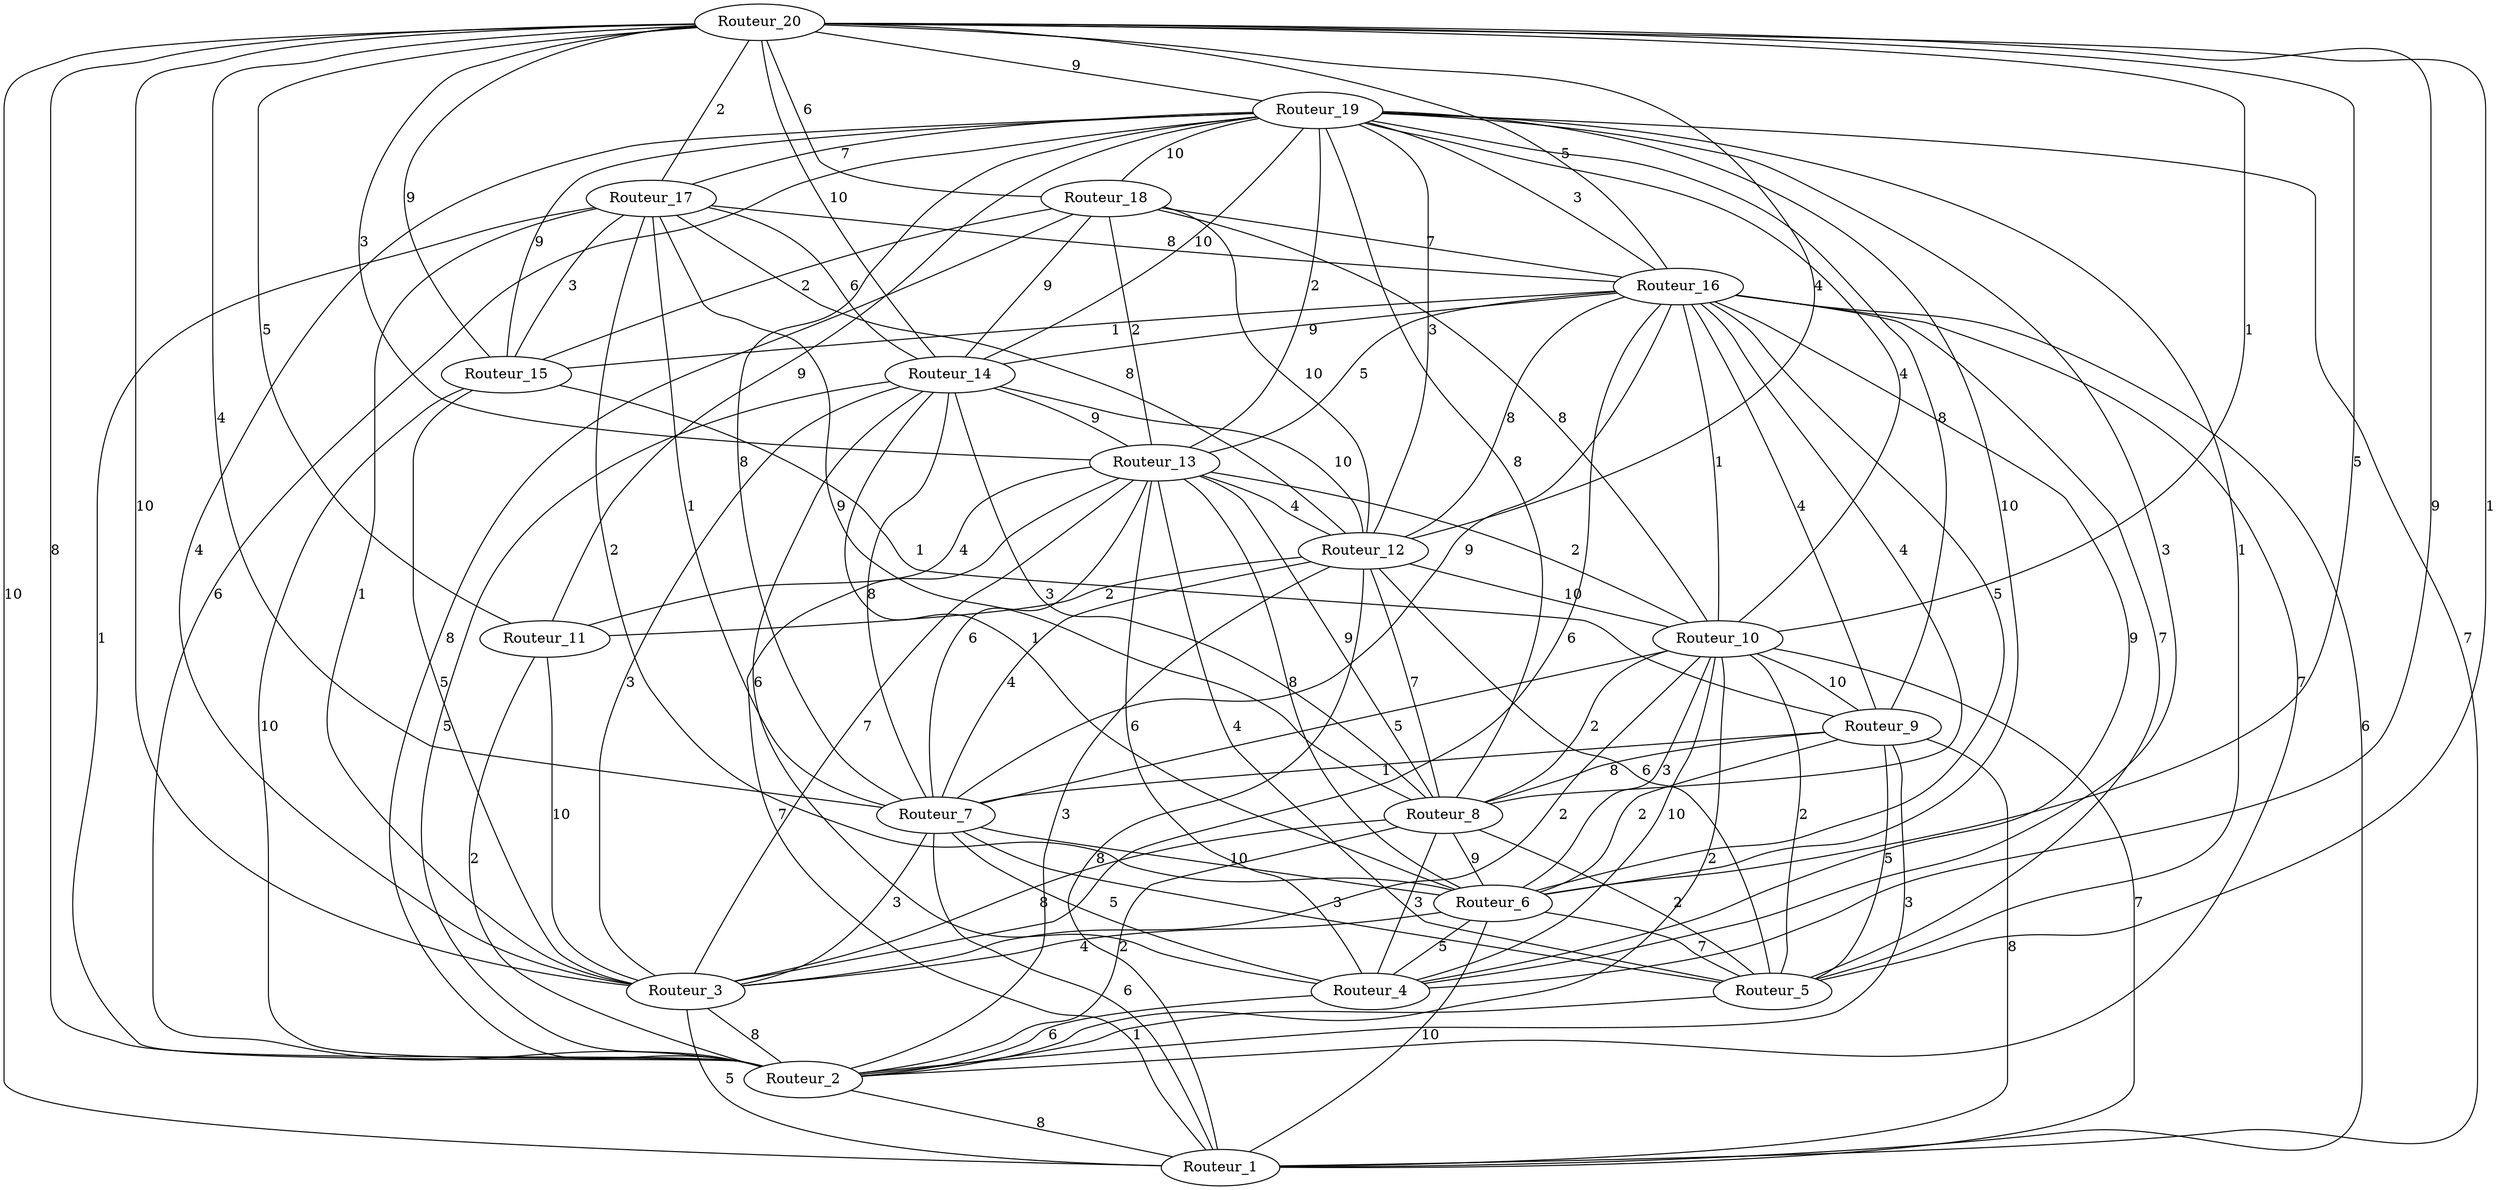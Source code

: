 // RIP - OSPF
graph {
	Routeur_2 -- Routeur_1 [label=8]
	Routeur_3 -- Routeur_1 [label=5]
	Routeur_3 -- Routeur_2 [label=8]
	Routeur_4 -- Routeur_2 [label=6]
	Routeur_5 -- Routeur_2 [label=1]
	Routeur_6 -- Routeur_1 [label=10]
	Routeur_6 -- Routeur_3 [label=4]
	Routeur_6 -- Routeur_4 [label=5]
	Routeur_6 -- Routeur_5 [label=7]
	Routeur_7 -- Routeur_1 [label=6]
	Routeur_7 -- Routeur_3 [label=3]
	Routeur_7 -- Routeur_4 [label=5]
	Routeur_7 -- Routeur_5 [label=3]
	Routeur_7 -- Routeur_6 [label=10]
	Routeur_8 -- Routeur_2 [label=2]
	Routeur_8 -- Routeur_3 [label=8]
	Routeur_8 -- Routeur_4 [label=3]
	Routeur_8 -- Routeur_5 [label=2]
	Routeur_8 -- Routeur_6 [label=9]
	Routeur_9 -- Routeur_1 [label=8]
	Routeur_9 -- Routeur_2 [label=3]
	Routeur_9 -- Routeur_5 [label=5]
	Routeur_9 -- Routeur_6 [label=2]
	Routeur_9 -- Routeur_7 [label=1]
	Routeur_9 -- Routeur_8 [label=8]
	Routeur_10 -- Routeur_1 [label=7]
	Routeur_10 -- Routeur_2 [label=2]
	Routeur_10 -- Routeur_3 [label=2]
	Routeur_10 -- Routeur_4 [label=10]
	Routeur_10 -- Routeur_5 [label=2]
	Routeur_10 -- Routeur_6 [label=3]
	Routeur_10 -- Routeur_7 [label=5]
	Routeur_10 -- Routeur_8 [label=2]
	Routeur_10 -- Routeur_9 [label=10]
	Routeur_11 -- Routeur_2 [label=2]
	Routeur_11 -- Routeur_3 [label=10]
	Routeur_12 -- Routeur_1 [label=8]
	Routeur_12 -- Routeur_2 [label=3]
	Routeur_12 -- Routeur_5 [label=6]
	Routeur_12 -- Routeur_7 [label=4]
	Routeur_12 -- Routeur_8 [label=7]
	Routeur_12 -- Routeur_10 [label=10]
	Routeur_12 -- Routeur_11 [label=2]
	Routeur_13 -- Routeur_1 [label=7]
	Routeur_13 -- Routeur_3 [label=7]
	Routeur_13 -- Routeur_4 [label=6]
	Routeur_13 -- Routeur_5 [label=4]
	Routeur_13 -- Routeur_6 [label=8]
	Routeur_13 -- Routeur_7 [label=6]
	Routeur_13 -- Routeur_8 [label=9]
	Routeur_13 -- Routeur_10 [label=2]
	Routeur_13 -- Routeur_11 [label=4]
	Routeur_13 -- Routeur_12 [label=4]
	Routeur_14 -- Routeur_2 [label=5]
	Routeur_14 -- Routeur_3 [label=3]
	Routeur_14 -- Routeur_4 [label=6]
	Routeur_14 -- Routeur_6 [label=1]
	Routeur_14 -- Routeur_7 [label=8]
	Routeur_14 -- Routeur_8 [label=3]
	Routeur_14 -- Routeur_12 [label=10]
	Routeur_14 -- Routeur_13 [label=9]
	Routeur_15 -- Routeur_2 [label=10]
	Routeur_15 -- Routeur_3 [label=5]
	Routeur_15 -- Routeur_9 [label=1]
	Routeur_16 -- Routeur_1 [label=6]
	Routeur_16 -- Routeur_2 [label=7]
	Routeur_16 -- Routeur_3 [label=6]
	Routeur_16 -- Routeur_4 [label=9]
	Routeur_16 -- Routeur_5 [label=7]
	Routeur_16 -- Routeur_6 [label=5]
	Routeur_16 -- Routeur_7 [label=9]
	Routeur_16 -- Routeur_8 [label=4]
	Routeur_16 -- Routeur_9 [label=4]
	Routeur_16 -- Routeur_10 [label=1]
	Routeur_16 -- Routeur_12 [label=8]
	Routeur_16 -- Routeur_13 [label=5]
	Routeur_16 -- Routeur_14 [label=9]
	Routeur_16 -- Routeur_15 [label=1]
	Routeur_17 -- Routeur_2 [label=1]
	Routeur_17 -- Routeur_3 [label=1]
	Routeur_17 -- Routeur_6 [label=2]
	Routeur_17 -- Routeur_7 [label=1]
	Routeur_17 -- Routeur_8 [label=9]
	Routeur_17 -- Routeur_12 [label=8]
	Routeur_17 -- Routeur_14 [label=6]
	Routeur_17 -- Routeur_15 [label=3]
	Routeur_17 -- Routeur_16 [label=8]
	Routeur_18 -- Routeur_2 [label=8]
	Routeur_18 -- Routeur_10 [label=8]
	Routeur_18 -- Routeur_12 [label=10]
	Routeur_18 -- Routeur_13 [label=2]
	Routeur_18 -- Routeur_14 [label=9]
	Routeur_18 -- Routeur_15 [label=2]
	Routeur_18 -- Routeur_16 [label=7]
	Routeur_19 -- Routeur_1 [label=7]
	Routeur_19 -- Routeur_2 [label=6]
	Routeur_19 -- Routeur_3 [label=4]
	Routeur_19 -- Routeur_4 [label=3]
	Routeur_19 -- Routeur_5 [label=1]
	Routeur_19 -- Routeur_6 [label=10]
	Routeur_19 -- Routeur_7 [label=8]
	Routeur_19 -- Routeur_8 [label=8]
	Routeur_19 -- Routeur_9 [label=8]
	Routeur_19 -- Routeur_10 [label=4]
	Routeur_19 -- Routeur_11 [label=9]
	Routeur_19 -- Routeur_12 [label=3]
	Routeur_19 -- Routeur_13 [label=2]
	Routeur_19 -- Routeur_14 [label=10]
	Routeur_19 -- Routeur_15 [label=9]
	Routeur_19 -- Routeur_16 [label=3]
	Routeur_19 -- Routeur_17 [label=7]
	Routeur_19 -- Routeur_18 [label=10]
	Routeur_20 -- Routeur_1 [label=10]
	Routeur_20 -- Routeur_2 [label=8]
	Routeur_20 -- Routeur_3 [label=10]
	Routeur_20 -- Routeur_4 [label=9]
	Routeur_20 -- Routeur_5 [label=1]
	Routeur_20 -- Routeur_6 [label=5]
	Routeur_20 -- Routeur_7 [label=4]
	Routeur_20 -- Routeur_10 [label=1]
	Routeur_20 -- Routeur_11 [label=5]
	Routeur_20 -- Routeur_12 [label=4]
	Routeur_20 -- Routeur_13 [label=3]
	Routeur_20 -- Routeur_14 [label=10]
	Routeur_20 -- Routeur_15 [label=9]
	Routeur_20 -- Routeur_16 [label=5]
	Routeur_20 -- Routeur_17 [label=2]
	Routeur_20 -- Routeur_18 [label=6]
	Routeur_20 -- Routeur_19 [label=9]
}
